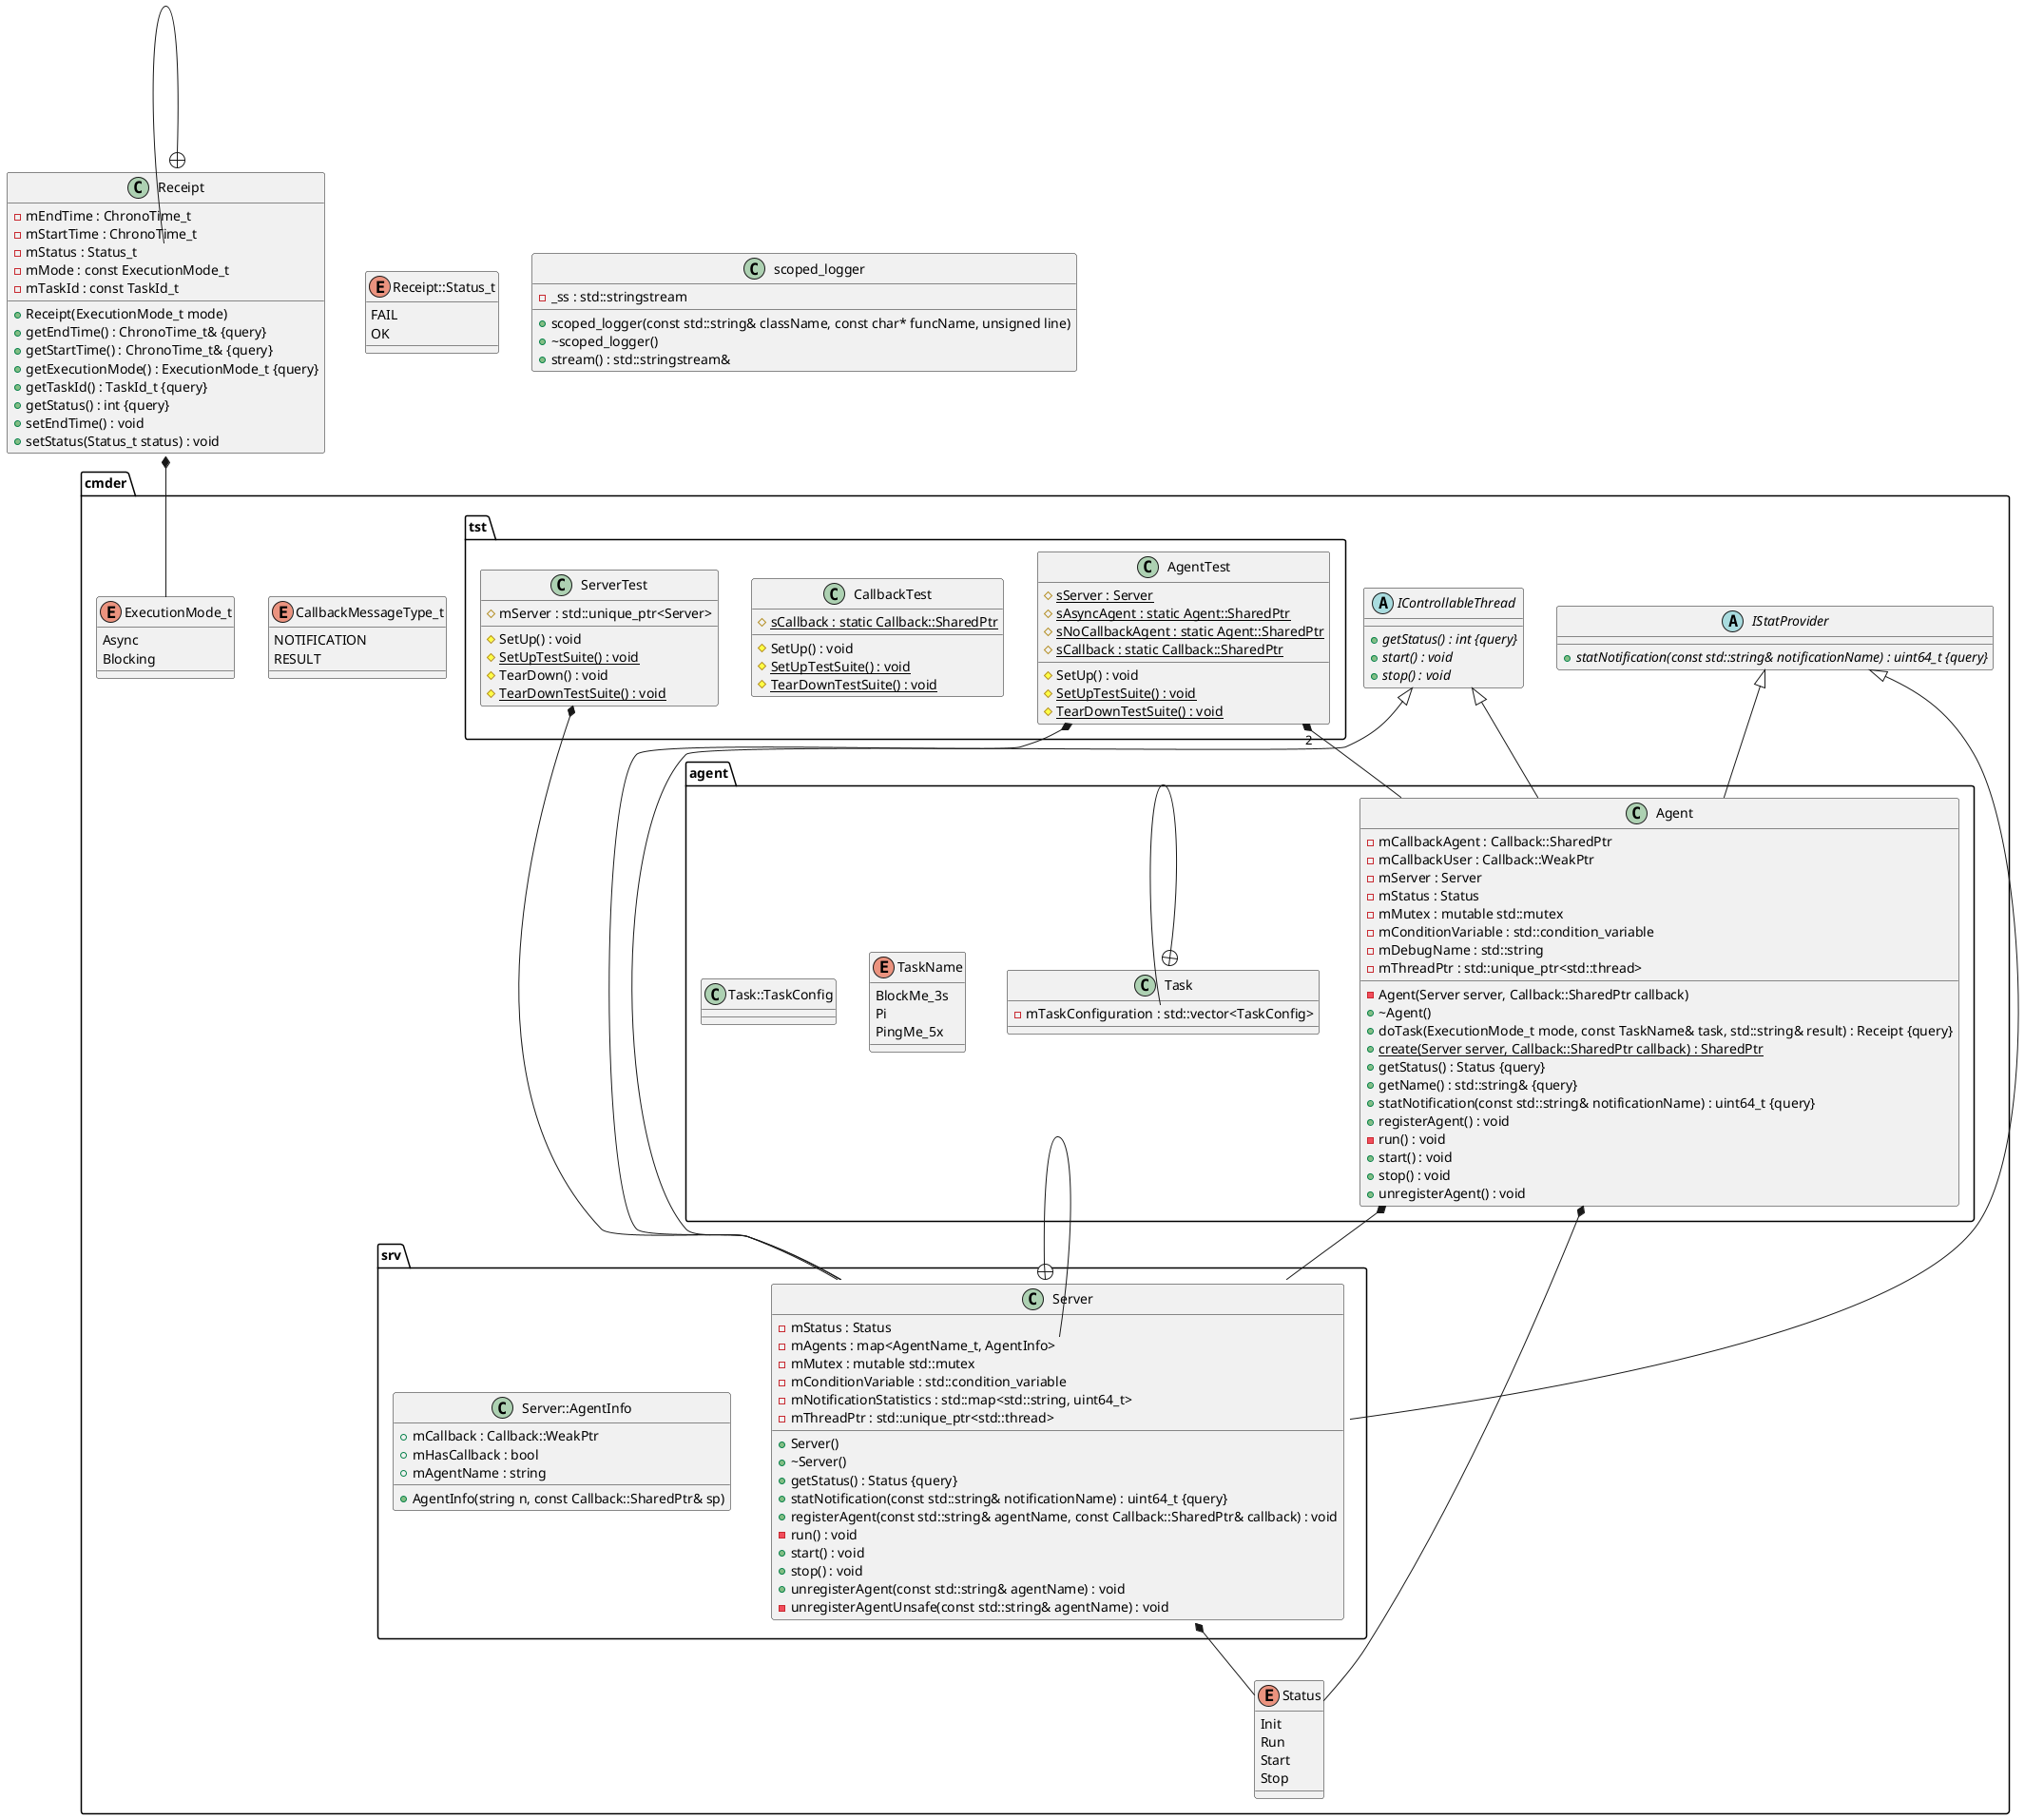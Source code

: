 @startuml





/' Objects '/

class Receipt {
	+Receipt(ExecutionMode_t mode)
	-mEndTime : ChronoTime_t
	-mStartTime : ChronoTime_t
	+getEndTime() : ChronoTime_t& {query}
	+getStartTime() : ChronoTime_t& {query}
	+getExecutionMode() : ExecutionMode_t {query}
	-mStatus : Status_t
	+getTaskId() : TaskId_t {query}
	-mMode : const ExecutionMode_t
	-mTaskId : const TaskId_t
	+getStatus() : int {query}
	+setEndTime() : void
	+setStatus(Status_t status) : void
}


enum Receipt::Status_t {
	FAIL
	OK
}


class scoped_logger {
	+scoped_logger(const std::string& className, const char* funcName, unsigned line)
	+~scoped_logger()
	-_ss : std::stringstream
	+stream() : std::stringstream&
}


namespace cmder {
	abstract class IControllableThread {
		+{abstract} getStatus() : int {query}
		+{abstract} start() : void
		+{abstract} stop() : void
	}

	abstract class IStatProvider {
		+{abstract} statNotification(const std::string& notificationName) : uint64_t {query}
	}

	enum CallbackMessageType_t {
		NOTIFICATION
		RESULT
	}

	enum ExecutionMode_t {
		Async
		Blocking
	}

	enum Status {
		Init
		Run
		Start
		Stop
	}

	namespace tst {
		class AgentTest {
			#{static} sServer : Server
			#{static} sAsyncAgent : static Agent::SharedPtr
			#{static} sNoCallbackAgent : static Agent::SharedPtr
			#{static} sCallback : static Callback::SharedPtr
			#SetUp() : void
			#{static} SetUpTestSuite() : void
			#{static} TearDownTestSuite() : void
		}

		class CallbackTest {
			#{static} sCallback : static Callback::SharedPtr
			#SetUp() : void
			#{static} SetUpTestSuite() : void
			#{static} TearDownTestSuite() : void
		}

		class ServerTest {
			#mServer : std::unique_ptr<Server>
			#SetUp() : void
			#{static} SetUpTestSuite() : void
			#TearDown() : void
			#{static} TearDownTestSuite() : void
		}
	}

	namespace srv {
		class Server {
			+Server()
			+~Server()
			+getStatus() : Status {query}
			-mStatus : Status
			-mAgents : map<AgentName_t, AgentInfo>
			-mMutex : mutable std::mutex
			-mConditionVariable : std::condition_variable
			-mNotificationStatistics : std::map<std::string, uint64_t>
			-mThreadPtr : std::unique_ptr<std::thread>
			+statNotification(const std::string& notificationName) : uint64_t {query}
			+registerAgent(const std::string& agentName, const Callback::SharedPtr& callback) : void
			-run() : void
			+start() : void
			+stop() : void
			+unregisterAgent(const std::string& agentName) : void
			-unregisterAgentUnsafe(const std::string& agentName) : void
		}

		class Server::AgentInfo {
			+AgentInfo(string n, const Callback::SharedPtr& sp)
			+mCallback : Callback::WeakPtr
			+mHasCallback : bool
			+mAgentName : string
		}
	}

	namespace agent {
		class Agent {
			-Agent(Server server, Callback::SharedPtr callback)
			+~Agent()
			-mCallbackAgent : Callback::SharedPtr
			-mCallbackUser : Callback::WeakPtr
			+doTask(ExecutionMode_t mode, const TaskName& task, std::string& result) : Receipt {query}
			-mServer : Server
			+{static} create(Server server, Callback::SharedPtr callback) : SharedPtr
			+getStatus() : Status {query}
			-mStatus : Status
			-mMutex : mutable std::mutex
			-mConditionVariable : std::condition_variable
			-mDebugName : std::string
			+getName() : std::string& {query}
			-mThreadPtr : std::unique_ptr<std::thread>
			+statNotification(const std::string& notificationName) : uint64_t {query}
			+registerAgent() : void
			-run() : void
			+start() : void
			+stop() : void
			+unregisterAgent() : void
		}

		class Task {
			-mTaskConfiguration : std::vector<TaskConfig>
		}

		enum TaskName {
			BlockMe_3s
			Pi
			PingMe_5x
		}

		class Task::TaskConfig {
		}
	}
}





/' Inheritance relationships '/

cmder.IControllableThread <|-- cmder.agent.Agent


cmder.IControllableThread <|-- cmder.srv.Server


cmder.IStatProvider <|-- cmder.agent.Agent


cmder.IStatProvider <|-- cmder.srv.Server





/' Aggregation relationships '/

cmder.agent.Agent *-- cmder.srv.Server


cmder.agent.Agent *-- cmder.Status


cmder.tst.AgentTest "2" *-- cmder.agent.Agent


cmder.tst.AgentTest *-- cmder.srv.Server


.Receipt *-- cmder.ExecutionMode_t


cmder.srv.Server *-- cmder.Status


cmder.tst.ServerTest *-- cmder.srv.Server






/' Nested objects '/

.Receipt +-- .Receipt::Status_t


cmder.srv.Server +-- cmder.srv.Server::AgentInfo


cmder.agent.Task +-- cmder.agent.Task::TaskConfig




@enduml
